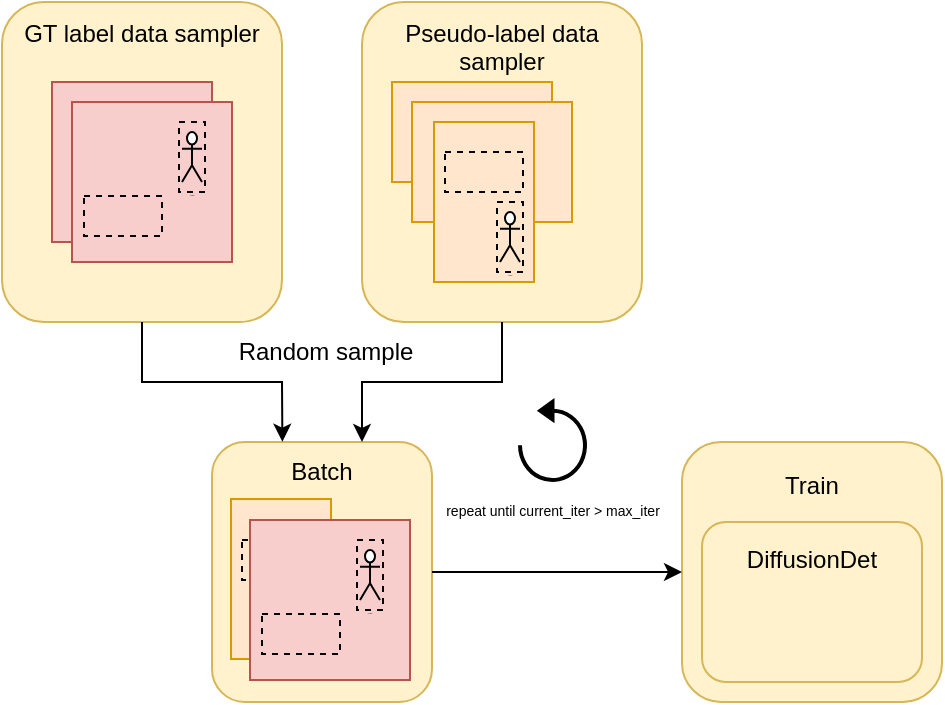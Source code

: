<mxfile version="21.6.6" type="github">
  <diagram name="Page-1" id="q-z3yVoCB1BrfX7OkZOF">
    <mxGraphModel dx="1597" dy="608" grid="1" gridSize="10" guides="1" tooltips="1" connect="1" arrows="1" fold="1" page="1" pageScale="1" pageWidth="850" pageHeight="1100" math="0" shadow="0">
      <root>
        <mxCell id="0" />
        <mxCell id="1" parent="0" />
        <mxCell id="sYTXp0v7S61ZIRMOEMoK-14" value="Batch&lt;br&gt;&lt;br&gt;&lt;br&gt;&lt;br&gt;&lt;br&gt;&lt;br&gt;&lt;br&gt;&lt;br&gt;" style="rounded=1;whiteSpace=wrap;html=1;fillColor=#fff2cc;strokeColor=#d6b656;" vertex="1" parent="1">
          <mxGeometry x="165" y="620" width="110" height="130" as="geometry" />
        </mxCell>
        <mxCell id="sYTXp0v7S61ZIRMOEMoK-11" value="GT label data sampler&lt;br&gt;&lt;br&gt;&lt;br&gt;&lt;br&gt;&lt;br&gt;&lt;br&gt;&lt;br&gt;&lt;br&gt;&lt;br&gt;&lt;br&gt;" style="rounded=1;whiteSpace=wrap;html=1;fillColor=#fff2cc;strokeColor=#d6b656;" vertex="1" parent="1">
          <mxGeometry x="60" y="400" width="140" height="160" as="geometry" />
        </mxCell>
        <mxCell id="sYTXp0v7S61ZIRMOEMoK-10" value="Pseudo-label data sampler&lt;br&gt;&lt;br&gt;&lt;br&gt;&lt;br&gt;&lt;br&gt;&lt;br&gt;&lt;br&gt;&lt;br&gt;&lt;br&gt;" style="rounded=1;whiteSpace=wrap;html=1;fillColor=#fff2cc;strokeColor=#d6b656;" vertex="1" parent="1">
          <mxGeometry x="240" y="400" width="140" height="160" as="geometry" />
        </mxCell>
        <mxCell id="sYTXp0v7S61ZIRMOEMoK-8" value="" style="whiteSpace=wrap;html=1;aspect=fixed;fillColor=#f8cecc;strokeColor=#b85450;" vertex="1" parent="1">
          <mxGeometry x="85" y="440" width="80" height="80" as="geometry" />
        </mxCell>
        <mxCell id="sYTXp0v7S61ZIRMOEMoK-9" value="" style="whiteSpace=wrap;html=1;aspect=fixed;fillColor=#f8cecc;strokeColor=#b85450;" vertex="1" parent="1">
          <mxGeometry x="95" y="450" width="80" height="80" as="geometry" />
        </mxCell>
        <mxCell id="sYTXp0v7S61ZIRMOEMoK-16" value="" style="endArrow=classic;html=1;rounded=0;exitX=0.5;exitY=1;exitDx=0;exitDy=0;" edge="1" parent="1" source="sYTXp0v7S61ZIRMOEMoK-10">
          <mxGeometry width="50" height="50" relative="1" as="geometry">
            <mxPoint x="290" y="570" as="sourcePoint" />
            <mxPoint x="240" y="620" as="targetPoint" />
            <Array as="points">
              <mxPoint x="310" y="590" />
              <mxPoint x="240" y="590" />
            </Array>
          </mxGeometry>
        </mxCell>
        <mxCell id="sYTXp0v7S61ZIRMOEMoK-17" value="" style="endArrow=classic;html=1;rounded=0;entryX=0.32;entryY=-0.001;entryDx=0;entryDy=0;exitX=0.5;exitY=1;exitDx=0;exitDy=0;entryPerimeter=0;" edge="1" parent="1" source="sYTXp0v7S61ZIRMOEMoK-11" target="sYTXp0v7S61ZIRMOEMoK-14">
          <mxGeometry width="50" height="50" relative="1" as="geometry">
            <mxPoint x="60" y="630" as="sourcePoint" />
            <mxPoint x="110" y="580" as="targetPoint" />
            <Array as="points">
              <mxPoint x="130" y="590" />
              <mxPoint x="200" y="590" />
            </Array>
          </mxGeometry>
        </mxCell>
        <mxCell id="sYTXp0v7S61ZIRMOEMoK-21" value="Train&lt;br&gt;&lt;br&gt;&lt;br&gt;&lt;br&gt;&lt;br&gt;&lt;br&gt;&lt;br&gt;" style="rounded=1;whiteSpace=wrap;html=1;fillColor=#fff2cc;strokeColor=#d6b656;" vertex="1" parent="1">
          <mxGeometry x="400" y="620" width="130" height="130" as="geometry" />
        </mxCell>
        <mxCell id="sYTXp0v7S61ZIRMOEMoK-22" value="" style="endArrow=classic;html=1;rounded=0;exitX=1;exitY=0.5;exitDx=0;exitDy=0;entryX=0;entryY=0.5;entryDx=0;entryDy=0;" edge="1" parent="1" source="sYTXp0v7S61ZIRMOEMoK-14" target="sYTXp0v7S61ZIRMOEMoK-21">
          <mxGeometry width="50" height="50" relative="1" as="geometry">
            <mxPoint x="320" y="690" as="sourcePoint" />
            <mxPoint x="370" y="640" as="targetPoint" />
          </mxGeometry>
        </mxCell>
        <mxCell id="sYTXp0v7S61ZIRMOEMoK-23" value="DiffusionDet&lt;br&gt;&lt;br&gt;&lt;br&gt;&lt;br&gt;" style="rounded=1;whiteSpace=wrap;html=1;fillColor=#fff2cc;strokeColor=#d6b656;" vertex="1" parent="1">
          <mxGeometry x="410" y="660" width="110" height="80" as="geometry" />
        </mxCell>
        <mxCell id="sYTXp0v7S61ZIRMOEMoK-26" value="" style="rounded=0;whiteSpace=wrap;html=1;fillColor=#ffe6cc;strokeColor=#d79b00;" vertex="1" parent="1">
          <mxGeometry x="255" y="440" width="80" height="50" as="geometry" />
        </mxCell>
        <mxCell id="sYTXp0v7S61ZIRMOEMoK-27" value="" style="rounded=0;whiteSpace=wrap;html=1;fillColor=#ffe6cc;strokeColor=#d79b00;" vertex="1" parent="1">
          <mxGeometry x="265" y="450" width="80" height="60" as="geometry" />
        </mxCell>
        <mxCell id="sYTXp0v7S61ZIRMOEMoK-28" value="" style="rounded=0;whiteSpace=wrap;html=1;fillColor=#ffe6cc;strokeColor=#d79b00;rotation=90;" vertex="1" parent="1">
          <mxGeometry x="261" y="475" width="80" height="50" as="geometry" />
        </mxCell>
        <mxCell id="sYTXp0v7S61ZIRMOEMoK-32" value="" style="shape=image;html=1;verticalAlign=top;verticalLabelPosition=bottom;labelBackgroundColor=#ffffff;imageAspect=0;aspect=fixed;image=https://cdn4.iconfinder.com/data/icons/transportation-190/1000/transport_automobile_auto_sedan_car_transportation_vehicle-128.png" vertex="1" parent="1">
          <mxGeometry x="101" y="490" width="34" height="34" as="geometry" />
        </mxCell>
        <mxCell id="sYTXp0v7S61ZIRMOEMoK-33" value="" style="shape=image;html=1;verticalAlign=top;verticalLabelPosition=bottom;labelBackgroundColor=#ffffff;imageAspect=0;aspect=fixed;image=https://cdn4.iconfinder.com/data/icons/transportation-190/1000/transportation_cabrio_automobile_cabriolet_car_vehicle_cab-128.png" vertex="1" parent="1">
          <mxGeometry x="276" y="460" width="50" height="50" as="geometry" />
        </mxCell>
        <mxCell id="sYTXp0v7S61ZIRMOEMoK-35" value="" style="rounded=0;whiteSpace=wrap;html=1;fillColor=none;dashed=1;" vertex="1" parent="1">
          <mxGeometry x="101" y="497" width="39" height="20" as="geometry" />
        </mxCell>
        <mxCell id="sYTXp0v7S61ZIRMOEMoK-36" value="" style="rounded=0;whiteSpace=wrap;html=1;fillColor=none;dashed=1;" vertex="1" parent="1">
          <mxGeometry x="281.5" y="475" width="39" height="20" as="geometry" />
        </mxCell>
        <mxCell id="sYTXp0v7S61ZIRMOEMoK-37" value="Actor" style="shape=umlActor;verticalLabelPosition=bottom;verticalAlign=top;outlineConnect=0;align=center;labelPosition=center;fontSize=1;" vertex="1" parent="1">
          <mxGeometry x="150" y="465" width="10" height="25" as="geometry" />
        </mxCell>
        <mxCell id="sYTXp0v7S61ZIRMOEMoK-38" value="Actor" style="shape=umlActor;verticalLabelPosition=bottom;verticalAlign=top;outlineConnect=0;align=center;labelPosition=center;fontSize=1;" vertex="1" parent="1">
          <mxGeometry x="309" y="505" width="10" height="25" as="geometry" />
        </mxCell>
        <mxCell id="sYTXp0v7S61ZIRMOEMoK-39" value="" style="rounded=0;whiteSpace=wrap;html=1;fillColor=none;dashed=1;" vertex="1" parent="1">
          <mxGeometry x="307.5" y="500" width="13" height="35" as="geometry" />
        </mxCell>
        <mxCell id="sYTXp0v7S61ZIRMOEMoK-40" value="" style="rounded=0;whiteSpace=wrap;html=1;fillColor=none;dashed=1;" vertex="1" parent="1">
          <mxGeometry x="148.5" y="460" width="13" height="35" as="geometry" />
        </mxCell>
        <mxCell id="sYTXp0v7S61ZIRMOEMoK-46" value="" style="rounded=0;whiteSpace=wrap;html=1;fillColor=#ffe6cc;strokeColor=#d79b00;rotation=90;" vertex="1" parent="1">
          <mxGeometry x="159.5" y="663.5" width="80" height="50" as="geometry" />
        </mxCell>
        <mxCell id="sYTXp0v7S61ZIRMOEMoK-47" value="" style="rounded=0;whiteSpace=wrap;html=1;fillColor=none;dashed=1;" vertex="1" parent="1">
          <mxGeometry x="180" y="669" width="39" height="20" as="geometry" />
        </mxCell>
        <mxCell id="sYTXp0v7S61ZIRMOEMoK-41" value="" style="whiteSpace=wrap;html=1;aspect=fixed;fillColor=#f8cecc;strokeColor=#b85450;" vertex="1" parent="1">
          <mxGeometry x="184" y="659" width="80" height="80" as="geometry" />
        </mxCell>
        <mxCell id="sYTXp0v7S61ZIRMOEMoK-42" value="" style="shape=image;html=1;verticalAlign=top;verticalLabelPosition=bottom;labelBackgroundColor=#ffffff;imageAspect=0;aspect=fixed;image=https://cdn4.iconfinder.com/data/icons/transportation-190/1000/transport_automobile_auto_sedan_car_transportation_vehicle-128.png" vertex="1" parent="1">
          <mxGeometry x="190" y="699" width="34" height="34" as="geometry" />
        </mxCell>
        <mxCell id="sYTXp0v7S61ZIRMOEMoK-43" value="" style="rounded=0;whiteSpace=wrap;html=1;fillColor=none;dashed=1;" vertex="1" parent="1">
          <mxGeometry x="190" y="706" width="39" height="20" as="geometry" />
        </mxCell>
        <mxCell id="sYTXp0v7S61ZIRMOEMoK-44" value="Actor" style="shape=umlActor;verticalLabelPosition=bottom;verticalAlign=top;outlineConnect=0;align=center;labelPosition=center;fontSize=1;" vertex="1" parent="1">
          <mxGeometry x="239" y="674" width="10" height="25" as="geometry" />
        </mxCell>
        <mxCell id="sYTXp0v7S61ZIRMOEMoK-45" value="" style="rounded=0;whiteSpace=wrap;html=1;fillColor=none;dashed=1;" vertex="1" parent="1">
          <mxGeometry x="237.5" y="669" width="13" height="35" as="geometry" />
        </mxCell>
        <mxCell id="sYTXp0v7S61ZIRMOEMoK-48" value="Random sample" style="text;html=1;strokeColor=none;fillColor=none;align=center;verticalAlign=middle;whiteSpace=wrap;rounded=0;" vertex="1" parent="1">
          <mxGeometry x="161.5" y="560" width="120" height="30" as="geometry" />
        </mxCell>
        <mxCell id="sYTXp0v7S61ZIRMOEMoK-52" value="&lt;font style=&quot;font-size: 7px;&quot;&gt;repeat until current_iter &amp;gt; max_iter&lt;/font&gt;" style="html=1;verticalLabelPosition=bottom;align=center;labelBackgroundColor=#ffffff;verticalAlign=top;strokeWidth=2;strokeColor=#000000;shadow=0;dashed=0;shape=mxgraph.ios7.icons.reload;fillColor=#000000;flipV=0;flipH=1;" vertex="1" parent="1">
          <mxGeometry x="319" y="600" width="32.5" height="39" as="geometry" />
        </mxCell>
      </root>
    </mxGraphModel>
  </diagram>
</mxfile>
